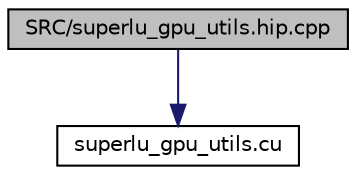 digraph "SRC/superlu_gpu_utils.hip.cpp"
{
 // LATEX_PDF_SIZE
  edge [fontname="Helvetica",fontsize="10",labelfontname="Helvetica",labelfontsize="10"];
  node [fontname="Helvetica",fontsize="10",shape=record];
  Node1 [label="SRC/superlu_gpu_utils.hip.cpp",height=0.2,width=0.4,color="black", fillcolor="grey75", style="filled", fontcolor="black",tooltip=" "];
  Node1 -> Node2 [color="midnightblue",fontsize="10",style="solid",fontname="Helvetica"];
  Node2 [label="superlu_gpu_utils.cu",height=0.2,width=0.4,color="black", fillcolor="white", style="filled",URL="$superlu__gpu__utils_8cu.html",tooltip=" "];
}
